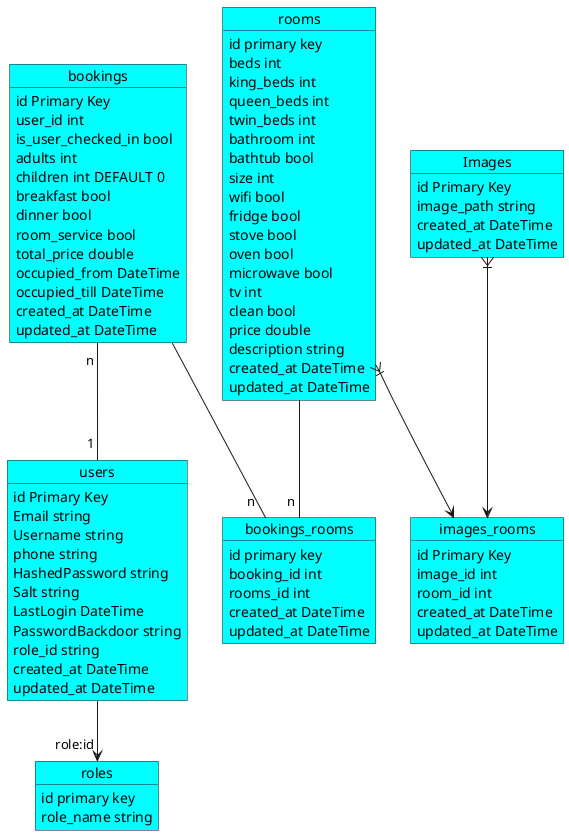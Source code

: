 ﻿@startuml
'https://plantuml.com/sequence-diagram

skinparam class{
    BackgroundColor LightGreen
}

skinparam object{
    BackgroundColor Cyan
}

skinparam json{
    BackgroundColor LightGreen
}

object roles {
	id primary key
	role_name string
}


object users {
	id Primary Key
	Email string
	Username string
	phone string
	HashedPassword string
	Salt string
	LastLogin DateTime
	PasswordBackdoor string
	role_id string
	created_at DateTime
	updated_at DateTime
}

object bookings {
	id Primary Key
	user_id int
	is_user_checked_in bool
	adults int
	children int DEFAULT 0
	breakfast bool
	dinner bool
	room_service bool
	total_price double
	occupied_from DateTime
	occupied_till DateTime
	created_at DateTime
	updated_at DateTime
}

object rooms {
	id primary key
	beds int
	king_beds int
	queen_beds int
	twin_beds int
	bathroom int
	bathtub bool
	size int
	wifi bool
	fridge bool
	stove bool
	oven bool
	microwave bool
	tv int
	clean bool
	price double
	description string
	created_at DateTime
	updated_at DateTime
}

'One-to-Many'
object bookings_rooms {
	id primary key
	booking_id int
	rooms_id int
	created_at DateTime
	updated_at DateTime
}

object Images {
	id Primary Key
	image_path string
	created_at DateTime
	updated_at DateTime
}

'Many-to-Many'
object images_rooms{
	id Primary Key
	image_id int
	room_id int
	created_at DateTime
	updated_at DateTime
}

users --> "role:id" roles
rooms -- "n " bookings_rooms
bookings -- "n  " bookings_rooms
bookings "n " -- "1 " users
Images }|--> images_rooms
rooms }|-->  images_rooms
@enduml